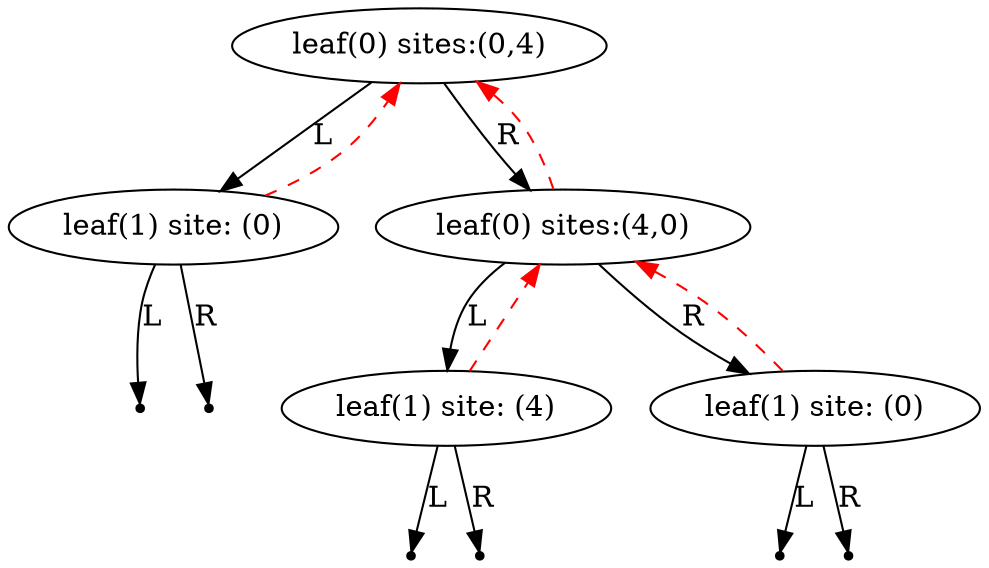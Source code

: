 digraph{
868351965[label="leaf(0) sites:(0,4)"];
868351965 -> 106232231[label="L"]
106232231[label="leaf(1) site: (0)"];
nullptr_l_106232231[shape=point];
106232231 -> nullptr_l_106232231[label="L"]
nullptr_r_106232231[shape=point];
106232231 -> nullptr_r_106232231[label="R"]
106232231 -> 868351965[color=red style=dashed]
868351965 -> 129329764[label="R"]
129329764[label="leaf(0) sites:(4,0)"];
129329764 -> 379931796[label="L"]
379931796[label="leaf(1) site: (4)"];
nullptr_l_379931796[shape=point];
379931796 -> nullptr_l_379931796[label="L"]
nullptr_r_379931796[shape=point];
379931796 -> nullptr_r_379931796[label="R"]
379931796 -> 129329764[color=red style=dashed]
129329764 -> 245246554[label="R"]
245246554[label="leaf(1) site: (0)"];
nullptr_l_245246554[shape=point];
245246554 -> nullptr_l_245246554[label="L"]
nullptr_r_245246554[shape=point];
245246554 -> nullptr_r_245246554[label="R"]
245246554 -> 129329764[color=red style=dashed]
129329764 -> 868351965[color=red style=dashed]
}
